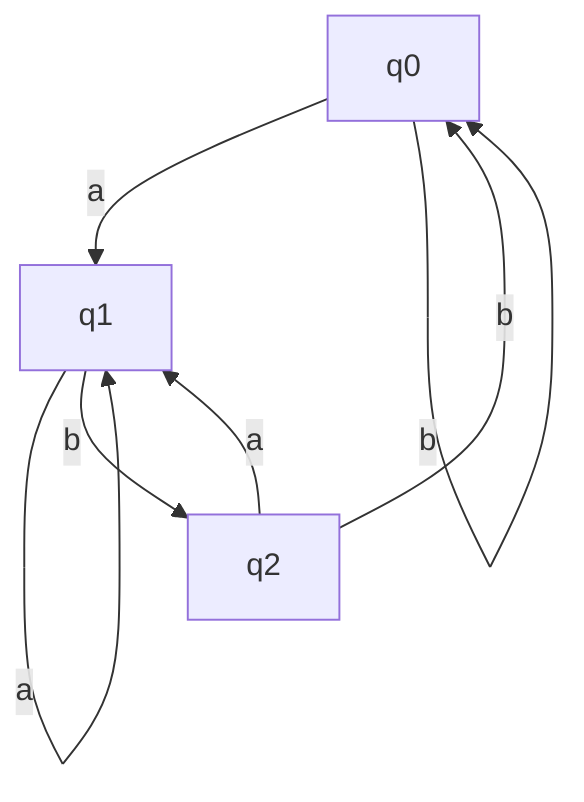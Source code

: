 %% erfordert: d8aware.vscode-mermaid-extension %%
graph TD
    q0 -->|a| q1
    q0 -->|b| q0
    q1 -->|a| q1
    q1 -->|b| q2
    q2 -->|a| q1
    q2 -->|b| q0